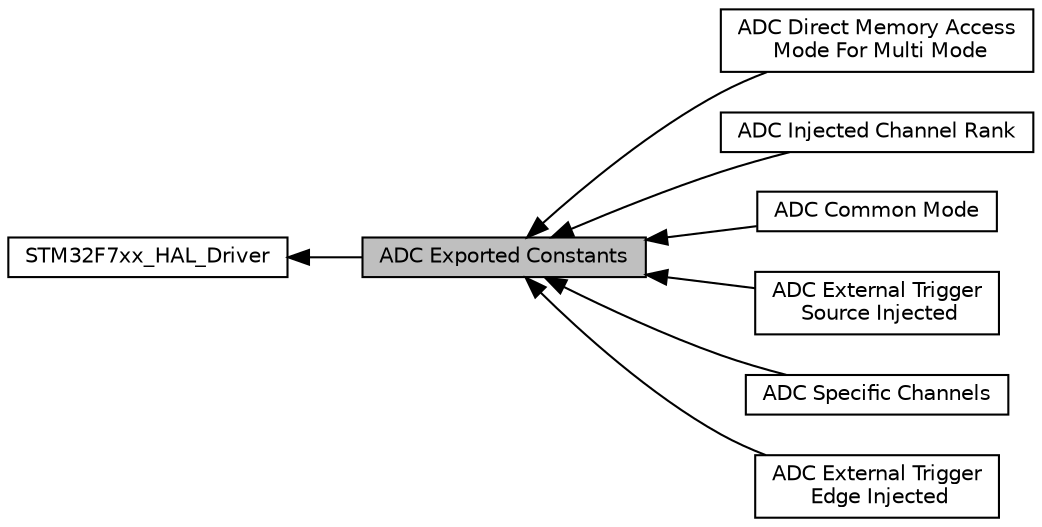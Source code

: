 digraph "ADC Exported Constants"
{
  edge [fontname="Helvetica",fontsize="10",labelfontname="Helvetica",labelfontsize="10"];
  node [fontname="Helvetica",fontsize="10",shape=record];
  rankdir=LR;
  Node3 [label="ADC Direct Memory Access\l Mode For Multi Mode",height=0.2,width=0.4,color="black", fillcolor="white", style="filled",URL="$group___a_d_c_ex___direct__memory__access__mode__for__multi__mode.html"];
  Node6 [label="ADC Injected Channel Rank",height=0.2,width=0.4,color="black", fillcolor="white", style="filled",URL="$group___a_d_c_ex__injected__rank.html"];
  Node2 [label="ADC Common Mode",height=0.2,width=0.4,color="black", fillcolor="white", style="filled",URL="$group___a_d_c_ex___common__mode.html"];
  Node1 [label="STM32F7xx_HAL_Driver",height=0.2,width=0.4,color="black", fillcolor="white", style="filled",URL="$group___s_t_m32_f7xx___h_a_l___driver.html"];
  Node5 [label="ADC External Trigger\l Source Injected",height=0.2,width=0.4,color="black", fillcolor="white", style="filled",URL="$group___a_d_c_ex___external__trigger___source___injected.html"];
  Node7 [label="ADC Specific Channels",height=0.2,width=0.4,color="black", fillcolor="white", style="filled",URL="$group___a_d_c_ex__channels.html"];
  Node0 [label="ADC Exported Constants",height=0.2,width=0.4,color="black", fillcolor="grey75", style="filled", fontcolor="black"];
  Node4 [label="ADC External Trigger\l Edge Injected",height=0.2,width=0.4,color="black", fillcolor="white", style="filled",URL="$group___a_d_c_ex___external__trigger__edge___injected.html"];
  Node1->Node0 [shape=plaintext, dir="back", style="solid"];
  Node0->Node2 [shape=plaintext, dir="back", style="solid"];
  Node0->Node3 [shape=plaintext, dir="back", style="solid"];
  Node0->Node4 [shape=plaintext, dir="back", style="solid"];
  Node0->Node5 [shape=plaintext, dir="back", style="solid"];
  Node0->Node6 [shape=plaintext, dir="back", style="solid"];
  Node0->Node7 [shape=plaintext, dir="back", style="solid"];
}
